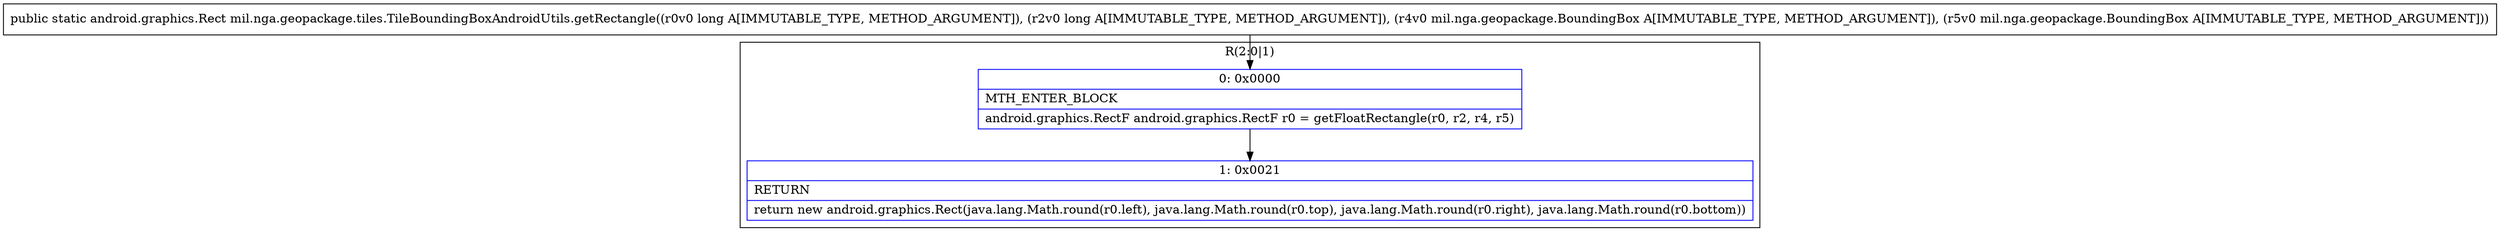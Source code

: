 digraph "CFG formil.nga.geopackage.tiles.TileBoundingBoxAndroidUtils.getRectangle(JJLmil\/nga\/geopackage\/BoundingBox;Lmil\/nga\/geopackage\/BoundingBox;)Landroid\/graphics\/Rect;" {
subgraph cluster_Region_862494585 {
label = "R(2:0|1)";
node [shape=record,color=blue];
Node_0 [shape=record,label="{0\:\ 0x0000|MTH_ENTER_BLOCK\l|android.graphics.RectF android.graphics.RectF r0 = getFloatRectangle(r0, r2, r4, r5)\l}"];
Node_1 [shape=record,label="{1\:\ 0x0021|RETURN\l|return new android.graphics.Rect(java.lang.Math.round(r0.left), java.lang.Math.round(r0.top), java.lang.Math.round(r0.right), java.lang.Math.round(r0.bottom))\l}"];
}
MethodNode[shape=record,label="{public static android.graphics.Rect mil.nga.geopackage.tiles.TileBoundingBoxAndroidUtils.getRectangle((r0v0 long A[IMMUTABLE_TYPE, METHOD_ARGUMENT]), (r2v0 long A[IMMUTABLE_TYPE, METHOD_ARGUMENT]), (r4v0 mil.nga.geopackage.BoundingBox A[IMMUTABLE_TYPE, METHOD_ARGUMENT]), (r5v0 mil.nga.geopackage.BoundingBox A[IMMUTABLE_TYPE, METHOD_ARGUMENT])) }"];
MethodNode -> Node_0;
Node_0 -> Node_1;
}

